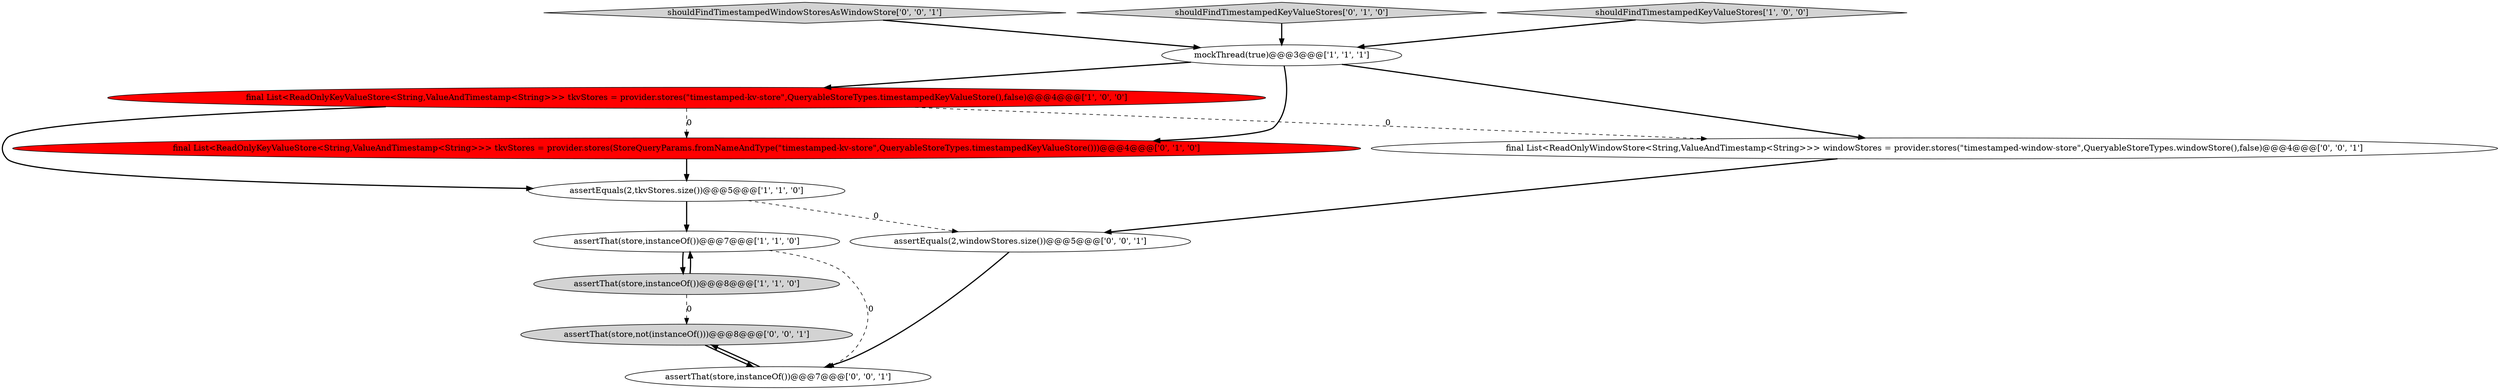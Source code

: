 digraph {
12 [style = filled, label = "assertThat(store,not(instanceOf()))@@@8@@@['0', '0', '1']", fillcolor = lightgray, shape = ellipse image = "AAA0AAABBB3BBB"];
11 [style = filled, label = "shouldFindTimestampedWindowStoresAsWindowStore['0', '0', '1']", fillcolor = lightgray, shape = diamond image = "AAA0AAABBB3BBB"];
6 [style = filled, label = "final List<ReadOnlyKeyValueStore<String,ValueAndTimestamp<String>>> tkvStores = provider.stores(StoreQueryParams.fromNameAndType(\"timestamped-kv-store\",QueryableStoreTypes.timestampedKeyValueStore()))@@@4@@@['0', '1', '0']", fillcolor = red, shape = ellipse image = "AAA1AAABBB2BBB"];
1 [style = filled, label = "assertEquals(2,tkvStores.size())@@@5@@@['1', '1', '0']", fillcolor = white, shape = ellipse image = "AAA0AAABBB1BBB"];
5 [style = filled, label = "assertThat(store,instanceOf())@@@8@@@['1', '1', '0']", fillcolor = lightgray, shape = ellipse image = "AAA0AAABBB1BBB"];
7 [style = filled, label = "shouldFindTimestampedKeyValueStores['0', '1', '0']", fillcolor = lightgray, shape = diamond image = "AAA0AAABBB2BBB"];
8 [style = filled, label = "assertThat(store,instanceOf())@@@7@@@['0', '0', '1']", fillcolor = white, shape = ellipse image = "AAA0AAABBB3BBB"];
10 [style = filled, label = "final List<ReadOnlyWindowStore<String,ValueAndTimestamp<String>>> windowStores = provider.stores(\"timestamped-window-store\",QueryableStoreTypes.windowStore(),false)@@@4@@@['0', '0', '1']", fillcolor = white, shape = ellipse image = "AAA0AAABBB3BBB"];
2 [style = filled, label = "final List<ReadOnlyKeyValueStore<String,ValueAndTimestamp<String>>> tkvStores = provider.stores(\"timestamped-kv-store\",QueryableStoreTypes.timestampedKeyValueStore(),false)@@@4@@@['1', '0', '0']", fillcolor = red, shape = ellipse image = "AAA1AAABBB1BBB"];
0 [style = filled, label = "mockThread(true)@@@3@@@['1', '1', '1']", fillcolor = white, shape = ellipse image = "AAA0AAABBB1BBB"];
4 [style = filled, label = "shouldFindTimestampedKeyValueStores['1', '0', '0']", fillcolor = lightgray, shape = diamond image = "AAA0AAABBB1BBB"];
9 [style = filled, label = "assertEquals(2,windowStores.size())@@@5@@@['0', '0', '1']", fillcolor = white, shape = ellipse image = "AAA0AAABBB3BBB"];
3 [style = filled, label = "assertThat(store,instanceOf())@@@7@@@['1', '1', '0']", fillcolor = white, shape = ellipse image = "AAA0AAABBB1BBB"];
1->3 [style = bold, label=""];
5->3 [style = bold, label=""];
3->8 [style = dashed, label="0"];
6->1 [style = bold, label=""];
1->9 [style = dashed, label="0"];
3->5 [style = bold, label=""];
7->0 [style = bold, label=""];
0->10 [style = bold, label=""];
10->9 [style = bold, label=""];
11->0 [style = bold, label=""];
5->12 [style = dashed, label="0"];
9->8 [style = bold, label=""];
0->6 [style = bold, label=""];
12->8 [style = bold, label=""];
2->1 [style = bold, label=""];
8->12 [style = bold, label=""];
2->10 [style = dashed, label="0"];
4->0 [style = bold, label=""];
0->2 [style = bold, label=""];
2->6 [style = dashed, label="0"];
}
